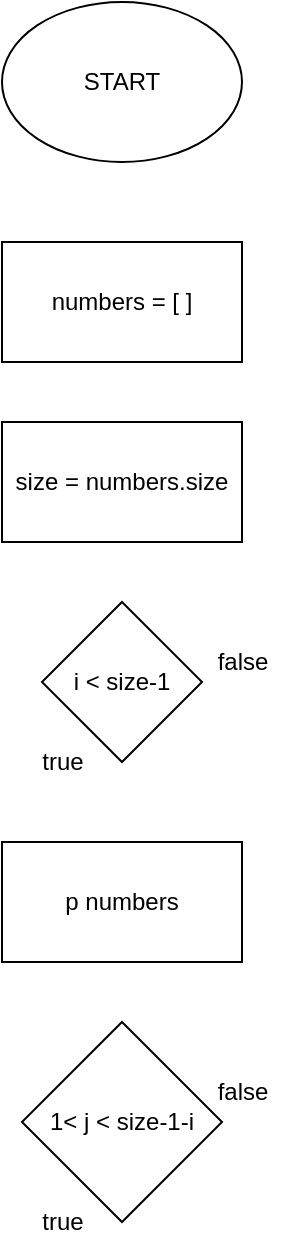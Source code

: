 <mxfile version="14.8.5" type="github">
  <diagram id="hpZ2ijfec3fR8u717P_D" name="Page-1">
    <mxGraphModel dx="868" dy="494" grid="1" gridSize="10" guides="1" tooltips="1" connect="1" arrows="1" fold="1" page="1" pageScale="1" pageWidth="827" pageHeight="1169" math="0" shadow="0">
      <root>
        <mxCell id="0" />
        <mxCell id="1" parent="0" />
        <mxCell id="o0RG13xBRZ82Ae1Whbt0-1" value="START" style="ellipse;whiteSpace=wrap;html=1;" vertex="1" parent="1">
          <mxGeometry x="300" y="40" width="120" height="80" as="geometry" />
        </mxCell>
        <mxCell id="o0RG13xBRZ82Ae1Whbt0-2" value="numbers = [ ]" style="rounded=0;whiteSpace=wrap;html=1;" vertex="1" parent="1">
          <mxGeometry x="300" y="160" width="120" height="60" as="geometry" />
        </mxCell>
        <mxCell id="o0RG13xBRZ82Ae1Whbt0-3" value="size = numbers.size" style="rounded=0;whiteSpace=wrap;html=1;" vertex="1" parent="1">
          <mxGeometry x="300" y="250" width="120" height="60" as="geometry" />
        </mxCell>
        <mxCell id="o0RG13xBRZ82Ae1Whbt0-4" value="i&amp;nbsp;&amp;lt; size-1" style="rhombus;whiteSpace=wrap;html=1;" vertex="1" parent="1">
          <mxGeometry x="320" y="340" width="80" height="80" as="geometry" />
        </mxCell>
        <mxCell id="o0RG13xBRZ82Ae1Whbt0-5" value="false" style="text;html=1;align=center;verticalAlign=middle;resizable=0;points=[];autosize=1;strokeColor=none;" vertex="1" parent="1">
          <mxGeometry x="400" y="360" width="40" height="20" as="geometry" />
        </mxCell>
        <mxCell id="o0RG13xBRZ82Ae1Whbt0-6" value="true" style="text;html=1;align=center;verticalAlign=middle;resizable=0;points=[];autosize=1;strokeColor=none;" vertex="1" parent="1">
          <mxGeometry x="310" y="410" width="40" height="20" as="geometry" />
        </mxCell>
        <mxCell id="o0RG13xBRZ82Ae1Whbt0-8" value="p numbers" style="rounded=0;whiteSpace=wrap;html=1;" vertex="1" parent="1">
          <mxGeometry x="300" y="460" width="120" height="60" as="geometry" />
        </mxCell>
        <mxCell id="o0RG13xBRZ82Ae1Whbt0-9" value="&lt;span&gt;1&lt;/span&gt;&amp;lt; j&lt;span&gt;&amp;nbsp;&amp;lt; size-1-i&lt;/span&gt;" style="rhombus;whiteSpace=wrap;html=1;" vertex="1" parent="1">
          <mxGeometry x="310" y="550" width="100" height="100" as="geometry" />
        </mxCell>
        <mxCell id="o0RG13xBRZ82Ae1Whbt0-11" value="false" style="text;html=1;align=center;verticalAlign=middle;resizable=0;points=[];autosize=1;strokeColor=none;" vertex="1" parent="1">
          <mxGeometry x="400" y="575" width="40" height="20" as="geometry" />
        </mxCell>
        <mxCell id="o0RG13xBRZ82Ae1Whbt0-12" value="true" style="text;html=1;align=center;verticalAlign=middle;resizable=0;points=[];autosize=1;strokeColor=none;" vertex="1" parent="1">
          <mxGeometry x="310" y="640" width="40" height="20" as="geometry" />
        </mxCell>
      </root>
    </mxGraphModel>
  </diagram>
</mxfile>
